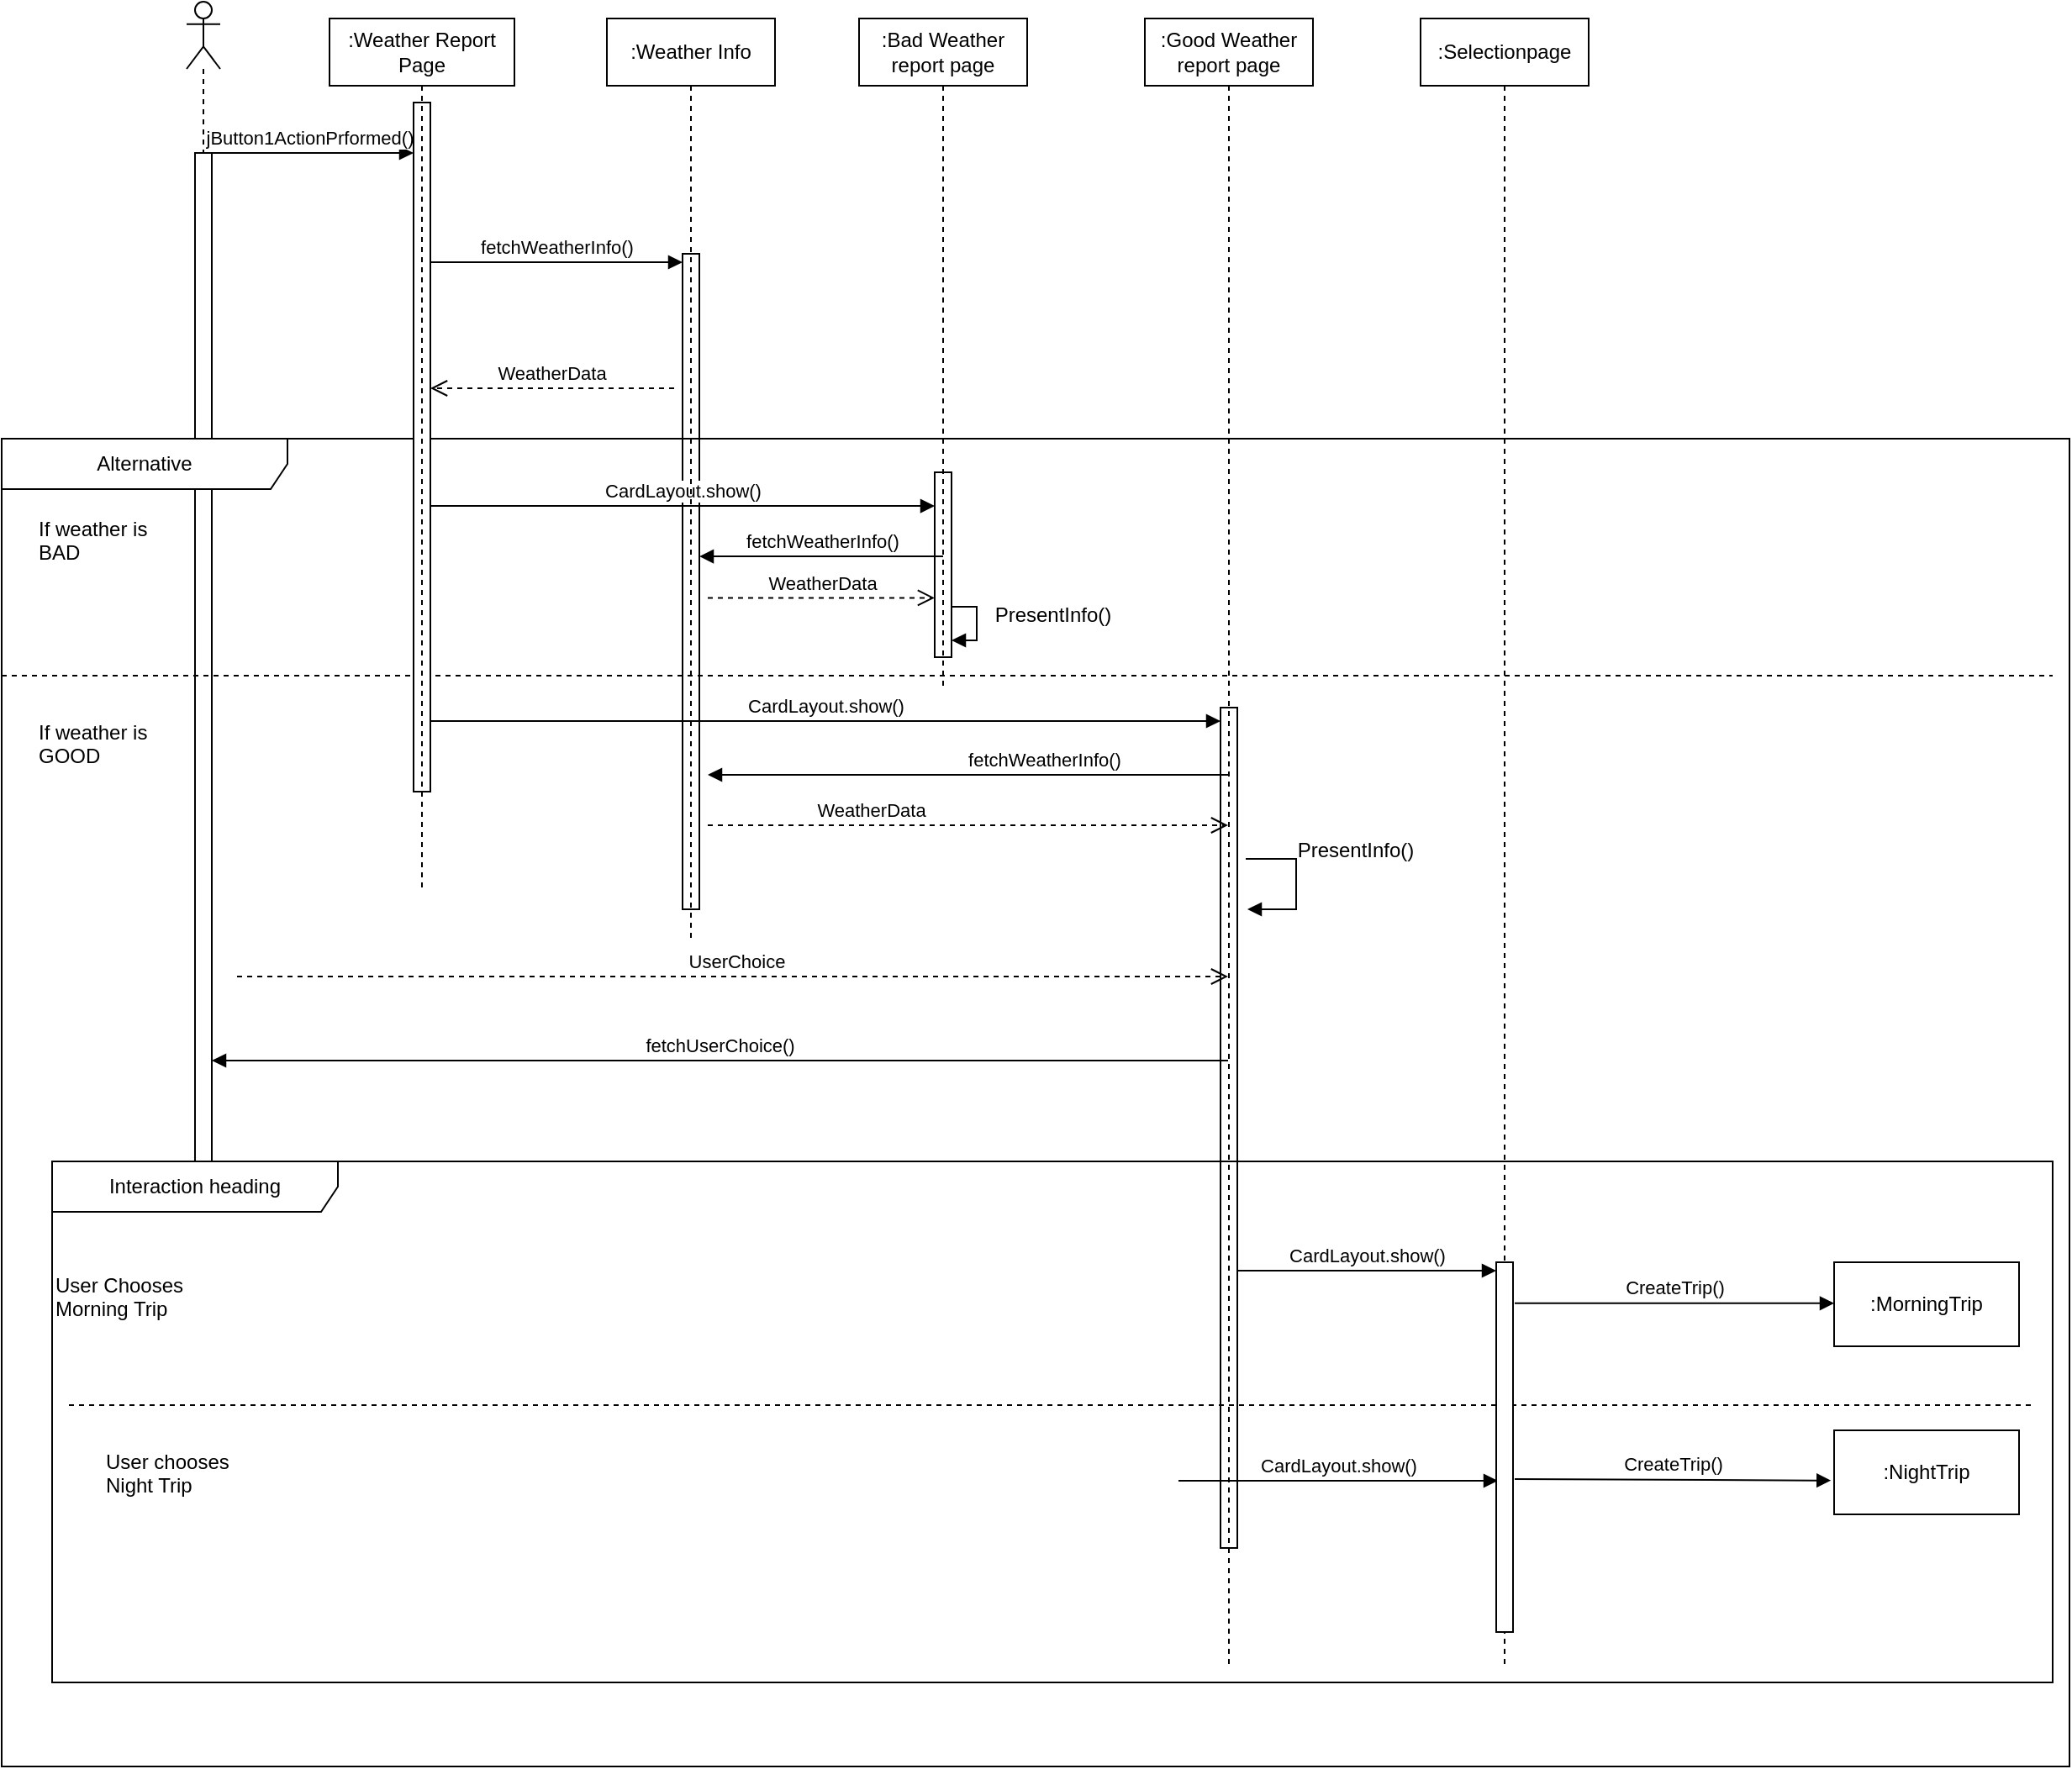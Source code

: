 <mxfile version="27.0.2" pages="2">
  <diagram name="Page-1" id="AXV5Ip_F105kOVPNSi5x">
    <mxGraphModel dx="1733" dy="801" grid="1" gridSize="10" guides="1" tooltips="1" connect="1" arrows="1" fold="1" page="1" pageScale="1" pageWidth="850" pageHeight="1100" math="0" shadow="0">
      <root>
        <mxCell id="0" />
        <mxCell id="1" parent="0" />
        <mxCell id="CMh_r47T7cLFM_LixM8--1" value="" style="shape=umlLifeline;perimeter=lifelinePerimeter;whiteSpace=wrap;html=1;container=1;dropTarget=0;collapsible=0;recursiveResize=0;outlineConnect=0;portConstraint=eastwest;newEdgeStyle={&quot;curved&quot;:0,&quot;rounded&quot;:0};participant=umlActor;" parent="1" vertex="1">
          <mxGeometry x="150" y="790" width="20" height="680" as="geometry" />
        </mxCell>
        <mxCell id="CMh_r47T7cLFM_LixM8--2" value="" style="html=1;points=[[0,0,0,0,5],[0,1,0,0,-5],[1,0,0,0,5],[1,1,0,0,-5]];perimeter=orthogonalPerimeter;outlineConnect=0;targetShapes=umlLifeline;portConstraint=eastwest;newEdgeStyle={&quot;curved&quot;:0,&quot;rounded&quot;:0};" parent="CMh_r47T7cLFM_LixM8--1" vertex="1">
          <mxGeometry x="5" y="90" width="10" height="610" as="geometry" />
        </mxCell>
        <mxCell id="CMh_r47T7cLFM_LixM8--5" value="jButton1ActionPrformed()" style="html=1;verticalAlign=bottom;endArrow=block;curved=0;rounded=0;" parent="1" target="CMh_r47T7cLFM_LixM8--31" edge="1">
          <mxGeometry width="80" relative="1" as="geometry">
            <mxPoint x="160" y="880" as="sourcePoint" />
            <mxPoint x="290" y="880" as="targetPoint" />
          </mxGeometry>
        </mxCell>
        <mxCell id="CMh_r47T7cLFM_LixM8--8" value="" style="html=1;points=[[0,0,0,0,5],[0,1,0,0,-5],[1,0,0,0,5],[1,1,0,0,-5]];perimeter=orthogonalPerimeter;outlineConnect=0;targetShapes=umlLifeline;portConstraint=eastwest;newEdgeStyle={&quot;curved&quot;:0,&quot;rounded&quot;:0};" parent="1" vertex="1">
          <mxGeometry x="445" y="940" width="10" height="390" as="geometry" />
        </mxCell>
        <mxCell id="CMh_r47T7cLFM_LixM8--9" value="fetchWeatherInfo()" style="html=1;verticalAlign=bottom;endArrow=block;curved=0;rounded=0;entryX=0;entryY=0;entryDx=0;entryDy=5;entryPerimeter=0;" parent="1" source="CMh_r47T7cLFM_LixM8--31" target="CMh_r47T7cLFM_LixM8--8" edge="1">
          <mxGeometry width="80" relative="1" as="geometry">
            <mxPoint x="305" y="910" as="sourcePoint" />
            <mxPoint x="441" y="911" as="targetPoint" />
            <mxPoint as="offset" />
          </mxGeometry>
        </mxCell>
        <mxCell id="CMh_r47T7cLFM_LixM8--10" value="WeatherData" style="html=1;verticalAlign=bottom;endArrow=open;dashed=1;endSize=8;curved=0;rounded=0;" parent="1" target="CMh_r47T7cLFM_LixM8--31" edge="1">
          <mxGeometry x="0.007" relative="1" as="geometry">
            <mxPoint x="440" y="1020" as="sourcePoint" />
            <mxPoint x="500" y="1040" as="targetPoint" />
            <mxPoint as="offset" />
          </mxGeometry>
        </mxCell>
        <mxCell id="CMh_r47T7cLFM_LixM8--11" value="Alternative" style="shape=umlFrame;whiteSpace=wrap;html=1;pointerEvents=0;recursiveResize=0;container=1;collapsible=0;width=170;" parent="1" vertex="1">
          <mxGeometry x="40" y="1050" width="1230" height="790" as="geometry" />
        </mxCell>
        <mxCell id="CMh_r47T7cLFM_LixM8--12" value="&lt;div&gt;If weather is&amp;nbsp;&lt;/div&gt;&lt;div&gt;BAD&lt;/div&gt;" style="text;html=1;" parent="CMh_r47T7cLFM_LixM8--11" vertex="1">
          <mxGeometry width="100" height="20" relative="1" as="geometry">
            <mxPoint x="20" y="40" as="offset" />
          </mxGeometry>
        </mxCell>
        <mxCell id="CMh_r47T7cLFM_LixM8--13" value="&lt;div&gt;If weather is &lt;br&gt;&lt;/div&gt;&lt;div&gt;GOOD&lt;/div&gt;" style="line;strokeWidth=1;dashed=1;labelPosition=center;verticalLabelPosition=bottom;align=left;verticalAlign=top;spacingLeft=20;spacingTop=15;html=1;whiteSpace=wrap;" parent="CMh_r47T7cLFM_LixM8--11" vertex="1">
          <mxGeometry y="136" width="1220" height="10" as="geometry" />
        </mxCell>
        <mxCell id="CMh_r47T7cLFM_LixM8--15" value="CardLayout.show()" style="html=1;verticalAlign=bottom;endArrow=block;curved=0;rounded=0;" parent="CMh_r47T7cLFM_LixM8--11" edge="1">
          <mxGeometry width="80" relative="1" as="geometry">
            <mxPoint x="255" y="168" as="sourcePoint" />
            <mxPoint x="725" y="168" as="targetPoint" />
            <mxPoint as="offset" />
          </mxGeometry>
        </mxCell>
        <mxCell id="CMh_r47T7cLFM_LixM8--16" value="" style="html=1;points=[[0,0,0,0,5],[0,1,0,0,-5],[1,0,0,0,5],[1,1,0,0,-5]];perimeter=orthogonalPerimeter;outlineConnect=0;targetShapes=umlLifeline;portConstraint=eastwest;newEdgeStyle={&quot;curved&quot;:0,&quot;rounded&quot;:0};" parent="CMh_r47T7cLFM_LixM8--11" vertex="1">
          <mxGeometry x="725" y="160" width="10" height="500" as="geometry" />
        </mxCell>
        <mxCell id="CMh_r47T7cLFM_LixM8--19" value="PresentInfo()" style="text;html=1;align=center;verticalAlign=middle;resizable=0;points=[];autosize=1;strokeColor=none;fillColor=none;" parent="CMh_r47T7cLFM_LixM8--11" vertex="1">
          <mxGeometry x="580" y="90" width="90" height="30" as="geometry" />
        </mxCell>
        <mxCell id="CMh_r47T7cLFM_LixM8--20" value="" style="html=1;align=left;spacingLeft=2;endArrow=block;rounded=0;edgeStyle=orthogonalEdgeStyle;curved=0;rounded=0;" parent="CMh_r47T7cLFM_LixM8--11" edge="1">
          <mxGeometry relative="1" as="geometry">
            <mxPoint x="740" y="250" as="sourcePoint" />
            <Array as="points">
              <mxPoint x="770" y="250" />
              <mxPoint x="770" y="280" />
            </Array>
            <mxPoint x="741" y="280" as="targetPoint" />
          </mxGeometry>
        </mxCell>
        <mxCell id="CMh_r47T7cLFM_LixM8--21" value="WeatherData" style="html=1;verticalAlign=bottom;endArrow=open;dashed=1;endSize=8;curved=0;rounded=0;" parent="CMh_r47T7cLFM_LixM8--11" target="CMh_r47T7cLFM_LixM8--48" edge="1">
          <mxGeometry x="-0.372" relative="1" as="geometry">
            <mxPoint x="420" y="230" as="sourcePoint" />
            <mxPoint x="700" y="230" as="targetPoint" />
            <mxPoint as="offset" />
          </mxGeometry>
        </mxCell>
        <mxCell id="CMh_r47T7cLFM_LixM8--22" value="fetchWeatherInfo()" style="html=1;verticalAlign=bottom;endArrow=block;curved=0;rounded=0;" parent="CMh_r47T7cLFM_LixM8--11" source="CMh_r47T7cLFM_LixM8--48" edge="1">
          <mxGeometry x="-0.292" width="80" relative="1" as="geometry">
            <mxPoint x="690" y="200" as="sourcePoint" />
            <mxPoint x="420" y="200" as="targetPoint" />
            <mxPoint as="offset" />
          </mxGeometry>
        </mxCell>
        <mxCell id="CMh_r47T7cLFM_LixM8--23" value="PresentInfo()" style="text;html=1;align=center;verticalAlign=middle;resizable=0;points=[];autosize=1;strokeColor=none;fillColor=none;" parent="CMh_r47T7cLFM_LixM8--11" vertex="1">
          <mxGeometry x="760" y="230" width="90" height="30" as="geometry" />
        </mxCell>
        <mxCell id="CMh_r47T7cLFM_LixM8--24" value="Interaction heading" style="shape=umlFrame;whiteSpace=wrap;html=1;pointerEvents=0;recursiveResize=0;container=1;collapsible=0;width=170;" parent="CMh_r47T7cLFM_LixM8--11" vertex="1">
          <mxGeometry x="30" y="430" width="1190" height="310" as="geometry" />
        </mxCell>
        <mxCell id="CMh_r47T7cLFM_LixM8--25" value="&lt;div&gt;User Chooses&lt;/div&gt;&lt;div&gt;Morning Trip&lt;/div&gt;" style="text;html=1;" parent="CMh_r47T7cLFM_LixM8--24" vertex="1">
          <mxGeometry width="100" height="20" relative="1" as="geometry">
            <mxPoint y="60" as="offset" />
          </mxGeometry>
        </mxCell>
        <mxCell id="CMh_r47T7cLFM_LixM8--26" value="&lt;div&gt;User chooses&amp;nbsp;&lt;/div&gt;&lt;div&gt;Night Trip&lt;/div&gt;" style="line;strokeWidth=1;dashed=1;labelPosition=center;verticalLabelPosition=bottom;align=left;verticalAlign=top;spacingLeft=20;spacingTop=15;html=1;whiteSpace=wrap;" parent="CMh_r47T7cLFM_LixM8--24" vertex="1">
          <mxGeometry x="10" y="140" width="1170" height="10" as="geometry" />
        </mxCell>
        <mxCell id="CMh_r47T7cLFM_LixM8--27" value="CardLayout.show()" style="html=1;verticalAlign=bottom;endArrow=block;curved=0;rounded=0;entryX=0;entryY=0;entryDx=0;entryDy=5;entryPerimeter=0;" parent="CMh_r47T7cLFM_LixM8--24" edge="1">
          <mxGeometry width="80" relative="1" as="geometry">
            <mxPoint x="670" y="190" as="sourcePoint" />
            <mxPoint x="860" y="190" as="targetPoint" />
            <mxPoint as="offset" />
          </mxGeometry>
        </mxCell>
        <mxCell id="CMh_r47T7cLFM_LixM8--28" value="CreateTrip()" style="html=1;verticalAlign=bottom;endArrow=block;curved=0;rounded=0;entryX=-0.017;entryY=0.597;entryDx=0;entryDy=0;entryPerimeter=0;" parent="CMh_r47T7cLFM_LixM8--24" target="CMh_r47T7cLFM_LixM8--39" edge="1">
          <mxGeometry width="80" relative="1" as="geometry">
            <mxPoint x="870" y="189" as="sourcePoint" />
            <mxPoint x="1060" y="189" as="targetPoint" />
            <mxPoint as="offset" />
          </mxGeometry>
        </mxCell>
        <mxCell id="CMh_r47T7cLFM_LixM8--29" value="UserChoice" style="html=1;verticalAlign=bottom;endArrow=open;dashed=1;endSize=8;curved=0;rounded=0;" parent="CMh_r47T7cLFM_LixM8--11" target="CMh_r47T7cLFM_LixM8--48" edge="1">
          <mxGeometry x="0.007" relative="1" as="geometry">
            <mxPoint x="140" y="320" as="sourcePoint" />
            <mxPoint x="710" y="320" as="targetPoint" />
            <mxPoint as="offset" />
          </mxGeometry>
        </mxCell>
        <mxCell id="CMh_r47T7cLFM_LixM8--30" value="fetchUserChoice()" style="html=1;verticalAlign=bottom;endArrow=block;curved=0;rounded=0;" parent="CMh_r47T7cLFM_LixM8--11" source="CMh_r47T7cLFM_LixM8--48" edge="1">
          <mxGeometry width="80" relative="1" as="geometry">
            <mxPoint x="690" y="370" as="sourcePoint" />
            <mxPoint x="125" y="370" as="targetPoint" />
            <mxPoint as="offset" />
          </mxGeometry>
        </mxCell>
        <mxCell id="CMh_r47T7cLFM_LixM8--31" value="" style="html=1;points=[[0,0,0,0,5],[0,1,0,0,-5],[1,0,0,0,5],[1,1,0,0,-5]];perimeter=orthogonalPerimeter;outlineConnect=0;targetShapes=umlLifeline;portConstraint=eastwest;newEdgeStyle={&quot;curved&quot;:0,&quot;rounded&quot;:0};" parent="CMh_r47T7cLFM_LixM8--11" vertex="1">
          <mxGeometry x="245" y="-200" width="10" height="410" as="geometry" />
        </mxCell>
        <mxCell id="CMh_r47T7cLFM_LixM8--39" value=":NightTrip" style="html=1;whiteSpace=wrap;" parent="CMh_r47T7cLFM_LixM8--11" vertex="1">
          <mxGeometry x="1090" y="590" width="110" height="50" as="geometry" />
        </mxCell>
        <mxCell id="CMh_r47T7cLFM_LixM8--48" value=":Good Weather report page" style="shape=umlLifeline;perimeter=lifelinePerimeter;whiteSpace=wrap;html=1;container=1;dropTarget=0;collapsible=0;recursiveResize=0;outlineConnect=0;portConstraint=eastwest;newEdgeStyle={&quot;curved&quot;:0,&quot;rounded&quot;:0};" parent="CMh_r47T7cLFM_LixM8--11" vertex="1">
          <mxGeometry x="680" y="-250" width="100" height="980" as="geometry" />
        </mxCell>
        <mxCell id="CMh_r47T7cLFM_LixM8--33" value="" style="html=1;points=[[0,0,0,0,5],[0,1,0,0,-5],[1,0,0,0,5],[1,1,0,0,-5]];perimeter=orthogonalPerimeter;outlineConnect=0;targetShapes=umlLifeline;portConstraint=eastwest;newEdgeStyle={&quot;curved&quot;:0,&quot;rounded&quot;:0};" parent="1" vertex="1">
          <mxGeometry x="595" y="1070" width="10" height="110" as="geometry" />
        </mxCell>
        <mxCell id="CMh_r47T7cLFM_LixM8--34" value="fetchWeatherInfo()" style="html=1;verticalAlign=bottom;endArrow=block;curved=0;rounded=0;exitX=0.5;exitY=0.455;exitDx=0;exitDy=0;exitPerimeter=0;" parent="1" source="CMh_r47T7cLFM_LixM8--33" target="CMh_r47T7cLFM_LixM8--8" edge="1">
          <mxGeometry width="80" relative="1" as="geometry">
            <mxPoint x="430" y="1130" as="sourcePoint" />
            <mxPoint x="570" y="1130" as="targetPoint" />
            <mxPoint as="offset" />
          </mxGeometry>
        </mxCell>
        <mxCell id="CMh_r47T7cLFM_LixM8--35" value="WeatherData" style="html=1;verticalAlign=bottom;endArrow=open;dashed=1;endSize=8;curved=0;rounded=0;exitX=1.5;exitY=0.571;exitDx=0;exitDy=0;exitPerimeter=0;" parent="1" edge="1">
          <mxGeometry x="0.007" relative="1" as="geometry">
            <mxPoint x="460" y="1144.69" as="sourcePoint" />
            <mxPoint x="595" y="1144.69" as="targetPoint" />
            <mxPoint as="offset" />
          </mxGeometry>
        </mxCell>
        <mxCell id="CMh_r47T7cLFM_LixM8--36" value="CardLayout.show()" style="html=1;verticalAlign=bottom;endArrow=block;curved=0;rounded=0;entryX=0;entryY=0.182;entryDx=0;entryDy=0;entryPerimeter=0;" parent="1" source="CMh_r47T7cLFM_LixM8--31" target="CMh_r47T7cLFM_LixM8--33" edge="1">
          <mxGeometry width="80" relative="1" as="geometry">
            <mxPoint x="285" y="1110" as="sourcePoint" />
            <mxPoint x="575" y="1110" as="targetPoint" />
          </mxGeometry>
        </mxCell>
        <mxCell id="CMh_r47T7cLFM_LixM8--37" value="CardLayout.show()" style="html=1;verticalAlign=bottom;endArrow=block;curved=0;rounded=0;entryX=0;entryY=0;entryDx=0;entryDy=5;entryPerimeter=0;" parent="1" source="CMh_r47T7cLFM_LixM8--16" target="CMh_r47T7cLFM_LixM8--46" edge="1">
          <mxGeometry width="80" relative="1" as="geometry">
            <mxPoint x="660" y="1600" as="sourcePoint" />
            <mxPoint x="1100" y="1600" as="targetPoint" />
            <mxPoint as="offset" />
          </mxGeometry>
        </mxCell>
        <mxCell id="CMh_r47T7cLFM_LixM8--38" value=":MorningTrip" style="html=1;whiteSpace=wrap;" parent="1" vertex="1">
          <mxGeometry x="1130" y="1540" width="110" height="50" as="geometry" />
        </mxCell>
        <mxCell id="CMh_r47T7cLFM_LixM8--40" value="CreateTrip()" style="html=1;verticalAlign=bottom;endArrow=block;curved=0;rounded=0;entryX=0;entryY=0;entryDx=0;entryDy=5;entryPerimeter=0;" parent="1" edge="1">
          <mxGeometry width="80" relative="1" as="geometry">
            <mxPoint x="940" y="1564.41" as="sourcePoint" />
            <mxPoint x="1130" y="1564.41" as="targetPoint" />
            <mxPoint as="offset" />
          </mxGeometry>
        </mxCell>
        <mxCell id="CMh_r47T7cLFM_LixM8--45" value=":Selectionpage" style="shape=umlLifeline;perimeter=lifelinePerimeter;whiteSpace=wrap;html=1;container=1;dropTarget=0;collapsible=0;recursiveResize=0;outlineConnect=0;portConstraint=eastwest;newEdgeStyle={&quot;curved&quot;:0,&quot;rounded&quot;:0};" parent="1" vertex="1">
          <mxGeometry x="884" y="800" width="100" height="980" as="geometry" />
        </mxCell>
        <mxCell id="CMh_r47T7cLFM_LixM8--46" value="" style="html=1;points=[[0,0,0,0,5],[0,1,0,0,-5],[1,0,0,0,5],[1,1,0,0,-5]];perimeter=orthogonalPerimeter;outlineConnect=0;targetShapes=umlLifeline;portConstraint=eastwest;newEdgeStyle={&quot;curved&quot;:0,&quot;rounded&quot;:0};" parent="CMh_r47T7cLFM_LixM8--45" vertex="1">
          <mxGeometry x="45" y="740" width="10" height="220" as="geometry" />
        </mxCell>
        <mxCell id="kHR4wdTg7dmJQ8iSeUxn-1" value=":Bad Weather report page" style="shape=umlLifeline;perimeter=lifelinePerimeter;whiteSpace=wrap;html=1;container=1;dropTarget=0;collapsible=0;recursiveResize=0;outlineConnect=0;portConstraint=eastwest;newEdgeStyle={&quot;curved&quot;:0,&quot;rounded&quot;:0};" parent="1" vertex="1">
          <mxGeometry x="550" y="800" width="100" height="400" as="geometry" />
        </mxCell>
        <mxCell id="kHR4wdTg7dmJQ8iSeUxn-2" value=":Weather Report Page" style="shape=umlLifeline;perimeter=lifelinePerimeter;whiteSpace=wrap;html=1;container=1;dropTarget=0;collapsible=0;recursiveResize=0;outlineConnect=0;portConstraint=eastwest;newEdgeStyle={&quot;curved&quot;:0,&quot;rounded&quot;:0};" parent="1" vertex="1">
          <mxGeometry x="235" y="800" width="110" height="520" as="geometry" />
        </mxCell>
        <mxCell id="kHR4wdTg7dmJQ8iSeUxn-3" value=":Weather Info" style="shape=umlLifeline;perimeter=lifelinePerimeter;whiteSpace=wrap;html=1;container=1;dropTarget=0;collapsible=0;recursiveResize=0;outlineConnect=0;portConstraint=eastwest;newEdgeStyle={&quot;curved&quot;:0,&quot;rounded&quot;:0};" parent="1" vertex="1">
          <mxGeometry x="400" y="800" width="100" height="550" as="geometry" />
        </mxCell>
        <mxCell id="kHR4wdTg7dmJQ8iSeUxn-5" value="" style="html=1;align=left;spacingLeft=2;endArrow=block;rounded=0;edgeStyle=orthogonalEdgeStyle;curved=0;rounded=0;" parent="1" edge="1">
          <mxGeometry relative="1" as="geometry">
            <mxPoint x="605" y="1150" as="sourcePoint" />
            <Array as="points">
              <mxPoint x="620" y="1150" />
              <mxPoint x="620" y="1170" />
            </Array>
            <mxPoint x="605" y="1170" as="targetPoint" />
          </mxGeometry>
        </mxCell>
      </root>
    </mxGraphModel>
  </diagram>
  <diagram id="TGKAu9yf3UNuqIlEmu5j" name="Page-2">
    <mxGraphModel grid="1" page="1" gridSize="10" guides="1" tooltips="1" connect="1" arrows="1" fold="1" pageScale="1" pageWidth="850" pageHeight="1100" math="0" shadow="0">
      <root>
        <mxCell id="0" />
        <mxCell id="1" parent="0" />
      </root>
    </mxGraphModel>
  </diagram>
</mxfile>
